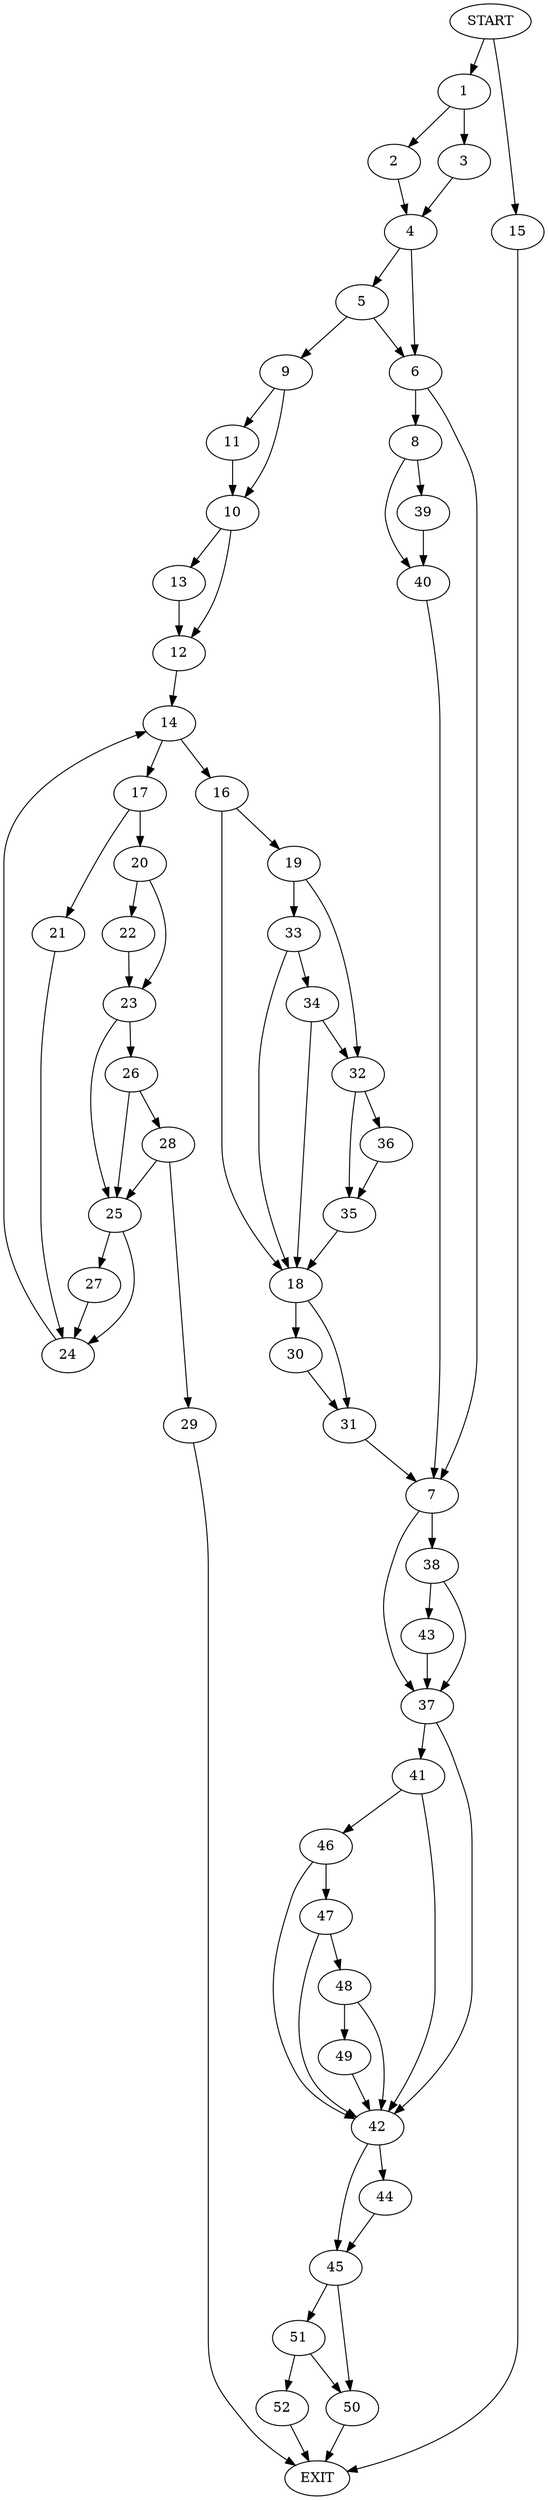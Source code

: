 digraph {
0 [label="START"]
53 [label="EXIT"]
0 -> 1
1 -> 2
1 -> 3
2 -> 4
3 -> 4
4 -> 5
4 -> 6
6 -> 7
6 -> 8
5 -> 9
5 -> 6
9 -> 10
9 -> 11
11 -> 10
10 -> 12
10 -> 13
12 -> 14
13 -> 12
0 -> 15
15 -> 53
14 -> 16
14 -> 17
16 -> 18
16 -> 19
17 -> 20
17 -> 21
20 -> 22
20 -> 23
21 -> 24
24 -> 14
22 -> 23
23 -> 25
23 -> 26
25 -> 27
25 -> 24
26 -> 25
26 -> 28
28 -> 29
28 -> 25
29 -> 53
27 -> 24
18 -> 30
18 -> 31
19 -> 32
19 -> 33
33 -> 18
33 -> 34
32 -> 35
32 -> 36
34 -> 18
34 -> 32
36 -> 35
35 -> 18
30 -> 31
31 -> 7
7 -> 37
7 -> 38
8 -> 39
8 -> 40
39 -> 40
40 -> 7
37 -> 41
37 -> 42
38 -> 37
38 -> 43
43 -> 37
42 -> 44
42 -> 45
41 -> 46
41 -> 42
46 -> 47
46 -> 42
47 -> 48
47 -> 42
48 -> 49
48 -> 42
49 -> 42
45 -> 50
45 -> 51
44 -> 45
50 -> 53
51 -> 50
51 -> 52
52 -> 53
}

